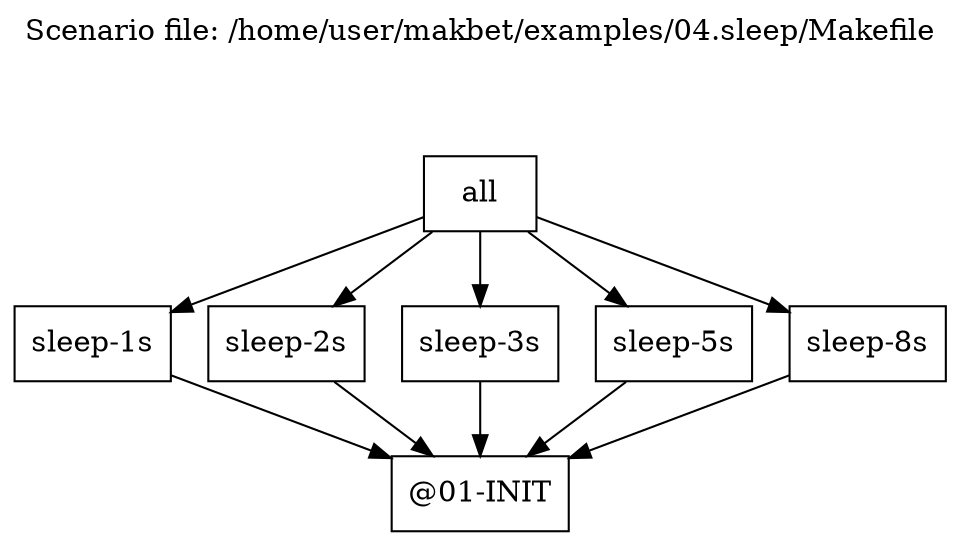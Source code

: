 digraph {

// This file has been generated by makbet heads/master-0-g53f9721
// Generation date: Sun Aug 30 06:38:38 PM CEST 2020
// Scenario file: /home/user/makbet/examples/04.sleep/Makefile

// Graph title.
labelloc="t";
label="Scenario file: /home/user/makbet/examples/04.sleep/Makefile\n\n\n\n"

// Node options.
node [shape=box];


"@01-INIT";

"all" -> "sleep-1s";
"all" -> "sleep-2s";
"all" -> "sleep-3s";
"all" -> "sleep-5s";
"all" -> "sleep-8s";

"sleep-1s" -> "@01-INIT";

"sleep-2s" -> "@01-INIT";

"sleep-3s" -> "@01-INIT";

"sleep-5s" -> "@01-INIT";

"sleep-8s" -> "@01-INIT";

}


// End of file
